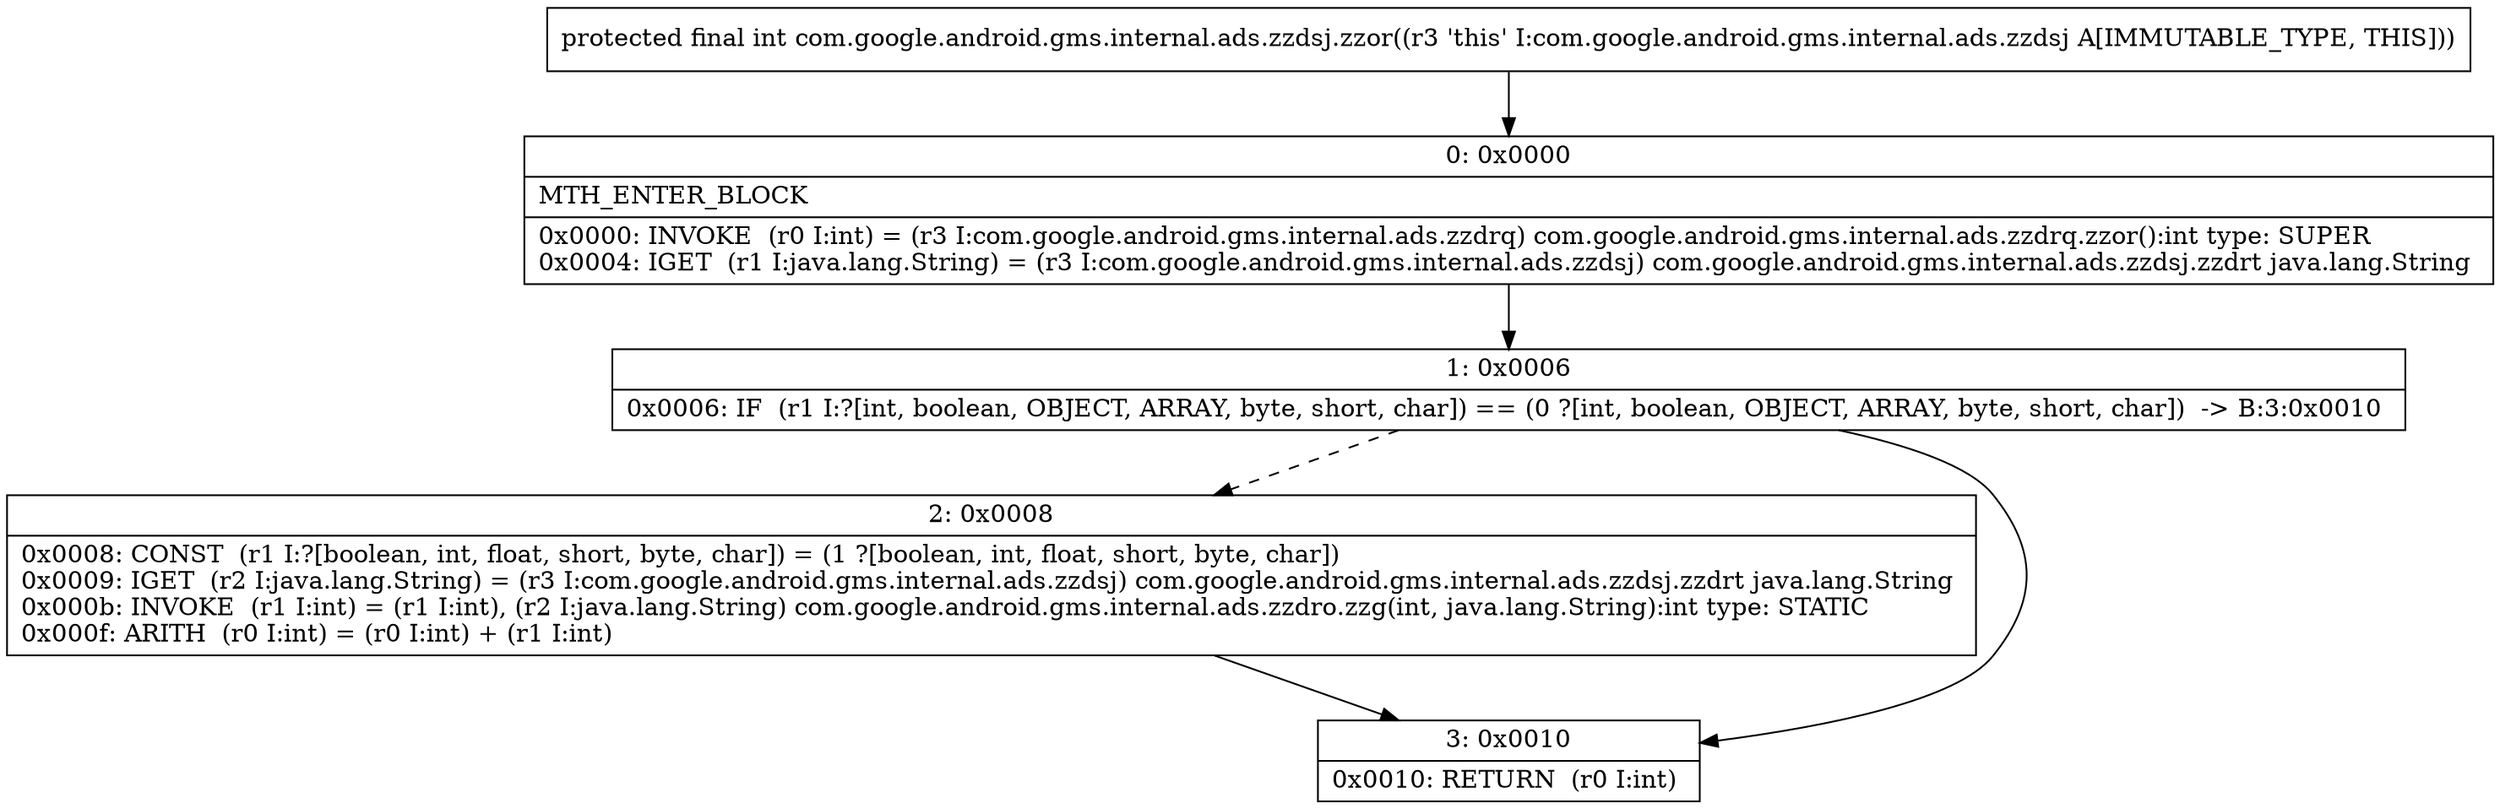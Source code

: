 digraph "CFG forcom.google.android.gms.internal.ads.zzdsj.zzor()I" {
Node_0 [shape=record,label="{0\:\ 0x0000|MTH_ENTER_BLOCK\l|0x0000: INVOKE  (r0 I:int) = (r3 I:com.google.android.gms.internal.ads.zzdrq) com.google.android.gms.internal.ads.zzdrq.zzor():int type: SUPER \l0x0004: IGET  (r1 I:java.lang.String) = (r3 I:com.google.android.gms.internal.ads.zzdsj) com.google.android.gms.internal.ads.zzdsj.zzdrt java.lang.String \l}"];
Node_1 [shape=record,label="{1\:\ 0x0006|0x0006: IF  (r1 I:?[int, boolean, OBJECT, ARRAY, byte, short, char]) == (0 ?[int, boolean, OBJECT, ARRAY, byte, short, char])  \-\> B:3:0x0010 \l}"];
Node_2 [shape=record,label="{2\:\ 0x0008|0x0008: CONST  (r1 I:?[boolean, int, float, short, byte, char]) = (1 ?[boolean, int, float, short, byte, char]) \l0x0009: IGET  (r2 I:java.lang.String) = (r3 I:com.google.android.gms.internal.ads.zzdsj) com.google.android.gms.internal.ads.zzdsj.zzdrt java.lang.String \l0x000b: INVOKE  (r1 I:int) = (r1 I:int), (r2 I:java.lang.String) com.google.android.gms.internal.ads.zzdro.zzg(int, java.lang.String):int type: STATIC \l0x000f: ARITH  (r0 I:int) = (r0 I:int) + (r1 I:int) \l}"];
Node_3 [shape=record,label="{3\:\ 0x0010|0x0010: RETURN  (r0 I:int) \l}"];
MethodNode[shape=record,label="{protected final int com.google.android.gms.internal.ads.zzdsj.zzor((r3 'this' I:com.google.android.gms.internal.ads.zzdsj A[IMMUTABLE_TYPE, THIS])) }"];
MethodNode -> Node_0;
Node_0 -> Node_1;
Node_1 -> Node_2[style=dashed];
Node_1 -> Node_3;
Node_2 -> Node_3;
}

